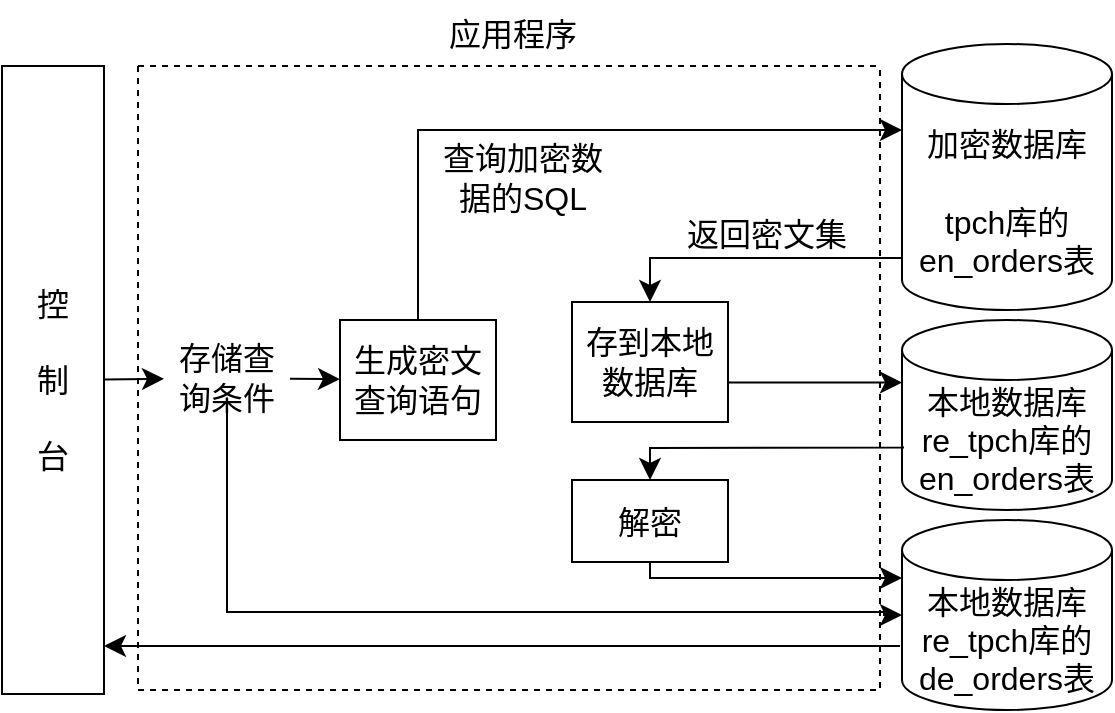 <mxfile version="22.1.7" type="github">
  <diagram name="第 1 页" id="HQdXvS2Kd22kwt-1myGQ">
    <mxGraphModel dx="1275" dy="477" grid="0" gridSize="10" guides="1" tooltips="1" connect="1" arrows="1" fold="1" page="0" pageScale="1" pageWidth="827" pageHeight="1169" math="0" shadow="0">
      <root>
        <mxCell id="0" />
        <mxCell id="1" parent="0" />
        <mxCell id="kL6fY9l-77Ifht3OEV60-31" value="" style="swimlane;startSize=0;fontSize=16;dashed=1;" vertex="1" parent="1">
          <mxGeometry x="-164" y="239" width="371" height="312" as="geometry" />
        </mxCell>
        <mxCell id="kL6fY9l-77Ifht3OEV60-38" value="生成密文查询语句" style="whiteSpace=wrap;html=1;fontSize=16;rounded=0;" vertex="1" parent="kL6fY9l-77Ifht3OEV60-31">
          <mxGeometry x="101" y="127" width="78" height="60" as="geometry" />
        </mxCell>
        <mxCell id="kL6fY9l-77Ifht3OEV60-48" value="查询加密数据的SQL" style="text;html=1;strokeColor=none;fillColor=none;align=center;verticalAlign=middle;whiteSpace=wrap;rounded=0;fontSize=16;" vertex="1" parent="kL6fY9l-77Ifht3OEV60-31">
          <mxGeometry x="145" y="36" width="95" height="40.5" as="geometry" />
        </mxCell>
        <mxCell id="kL6fY9l-77Ifht3OEV60-50" value="存到本地数据库" style="whiteSpace=wrap;html=1;fontSize=16;rounded=0;" vertex="1" parent="kL6fY9l-77Ifht3OEV60-31">
          <mxGeometry x="217" y="118" width="78" height="60" as="geometry" />
        </mxCell>
        <mxCell id="kL6fY9l-77Ifht3OEV60-52" value="返回密文集" style="text;html=1;strokeColor=none;fillColor=none;align=center;verticalAlign=middle;whiteSpace=wrap;rounded=0;fontSize=16;" vertex="1" parent="kL6fY9l-77Ifht3OEV60-31">
          <mxGeometry x="267" y="64" width="95" height="40.5" as="geometry" />
        </mxCell>
        <mxCell id="kL6fY9l-77Ifht3OEV60-57" value="解密" style="whiteSpace=wrap;html=1;fontSize=16;rounded=0;" vertex="1" parent="kL6fY9l-77Ifht3OEV60-31">
          <mxGeometry x="217" y="207" width="78" height="41" as="geometry" />
        </mxCell>
        <mxCell id="kL6fY9l-77Ifht3OEV60-62" value="" style="edgeStyle=segmentEdgeStyle;endArrow=classic;html=1;curved=0;rounded=0;endSize=8;startSize=8;fontSize=12;exitX=0;exitY=0;exitDx=0;exitDy=63.75;exitPerimeter=0;entryX=1;entryY=0.924;entryDx=0;entryDy=0;entryPerimeter=0;" edge="1" parent="kL6fY9l-77Ifht3OEV60-31" target="kL6fY9l-77Ifht3OEV60-32">
          <mxGeometry width="50" height="50" relative="1" as="geometry">
            <mxPoint x="381" y="290" as="sourcePoint" />
            <mxPoint x="71" y="290" as="targetPoint" />
            <Array as="points" />
          </mxGeometry>
        </mxCell>
        <mxCell id="kL6fY9l-77Ifht3OEV60-39" value="" style="edgeStyle=none;curved=1;rounded=0;orthogonalLoop=1;jettySize=auto;html=1;fontSize=12;startSize=8;endSize=8;" edge="1" parent="1" source="kL6fY9l-77Ifht3OEV60-40" target="kL6fY9l-77Ifht3OEV60-38">
          <mxGeometry relative="1" as="geometry" />
        </mxCell>
        <mxCell id="kL6fY9l-77Ifht3OEV60-32" value="控&lt;br&gt;&lt;br&gt;制&lt;br&gt;&lt;br&gt;台" style="rounded=0;whiteSpace=wrap;html=1;fontSize=16;" vertex="1" parent="1">
          <mxGeometry x="-232" y="239" width="51" height="314" as="geometry" />
        </mxCell>
        <mxCell id="kL6fY9l-77Ifht3OEV60-33" value="应用程序" style="text;html=1;strokeColor=none;fillColor=none;align=center;verticalAlign=middle;whiteSpace=wrap;rounded=0;fontSize=16;" vertex="1" parent="1">
          <mxGeometry x="-31.5" y="206" width="109" height="33" as="geometry" />
        </mxCell>
        <mxCell id="kL6fY9l-77Ifht3OEV60-42" value="" style="edgeStyle=none;curved=1;rounded=0;orthogonalLoop=1;jettySize=auto;html=1;fontSize=12;startSize=8;endSize=8;" edge="1" parent="1" source="kL6fY9l-77Ifht3OEV60-32" target="kL6fY9l-77Ifht3OEV60-40">
          <mxGeometry relative="1" as="geometry">
            <mxPoint x="-181" y="396" as="sourcePoint" />
            <mxPoint x="-57" y="396" as="targetPoint" />
          </mxGeometry>
        </mxCell>
        <mxCell id="kL6fY9l-77Ifht3OEV60-40" value="存储查询条件" style="text;html=1;strokeColor=none;fillColor=none;align=center;verticalAlign=middle;whiteSpace=wrap;rounded=0;fontSize=16;" vertex="1" parent="1">
          <mxGeometry x="-151" y="380" width="63" height="30" as="geometry" />
        </mxCell>
        <mxCell id="kL6fY9l-77Ifht3OEV60-45" value="加密数据库&lt;br&gt;&lt;br&gt;tpch库的en_orders表" style="shape=cylinder3;whiteSpace=wrap;html=1;boundedLbl=1;backgroundOutline=1;size=15;fontSize=16;" vertex="1" parent="1">
          <mxGeometry x="218" y="228" width="105" height="133" as="geometry" />
        </mxCell>
        <mxCell id="kL6fY9l-77Ifht3OEV60-47" value="" style="edgeStyle=segmentEdgeStyle;endArrow=classic;html=1;curved=0;rounded=0;endSize=8;startSize=8;fontSize=12;exitX=0.5;exitY=0;exitDx=0;exitDy=0;" edge="1" parent="1" source="kL6fY9l-77Ifht3OEV60-38">
          <mxGeometry width="50" height="50" relative="1" as="geometry">
            <mxPoint x="23" y="409" as="sourcePoint" />
            <mxPoint x="218" y="271" as="targetPoint" />
            <Array as="points">
              <mxPoint x="-24" y="271" />
              <mxPoint x="218" y="271" />
            </Array>
          </mxGeometry>
        </mxCell>
        <mxCell id="kL6fY9l-77Ifht3OEV60-51" value="" style="edgeStyle=segmentEdgeStyle;endArrow=classic;html=1;curved=0;rounded=0;endSize=8;startSize=8;fontSize=12;exitX=0;exitY=0;exitDx=0;exitDy=92.25;entryX=0.5;entryY=0;entryDx=0;entryDy=0;exitPerimeter=0;" edge="1" parent="1" source="kL6fY9l-77Ifht3OEV60-45" target="kL6fY9l-77Ifht3OEV60-50">
          <mxGeometry width="50" height="50" relative="1" as="geometry">
            <mxPoint x="-14" y="376" as="sourcePoint" />
            <mxPoint x="219" y="320" as="targetPoint" />
            <Array as="points">
              <mxPoint x="92" y="335" />
            </Array>
          </mxGeometry>
        </mxCell>
        <mxCell id="kL6fY9l-77Ifht3OEV60-53" value="本地数据库&lt;br&gt;re_tpch库的en_orders表" style="shape=cylinder3;whiteSpace=wrap;html=1;boundedLbl=1;backgroundOutline=1;size=15;fontSize=16;" vertex="1" parent="1">
          <mxGeometry x="218" y="366" width="105" height="95" as="geometry" />
        </mxCell>
        <mxCell id="kL6fY9l-77Ifht3OEV60-54" value="本地数据库&lt;br&gt;re_tpch库的de_orders表" style="shape=cylinder3;whiteSpace=wrap;html=1;boundedLbl=1;backgroundOutline=1;size=15;fontSize=16;" vertex="1" parent="1">
          <mxGeometry x="218" y="466" width="105" height="95" as="geometry" />
        </mxCell>
        <mxCell id="kL6fY9l-77Ifht3OEV60-56" value="" style="edgeStyle=segmentEdgeStyle;endArrow=classic;html=1;curved=0;rounded=0;endSize=8;startSize=8;fontSize=12;exitX=1;exitY=0.5;exitDx=0;exitDy=0;entryX=0;entryY=0;entryDx=0;entryDy=31.25;entryPerimeter=0;" edge="1" parent="1" source="kL6fY9l-77Ifht3OEV60-50" target="kL6fY9l-77Ifht3OEV60-53">
          <mxGeometry width="50" height="50" relative="1" as="geometry">
            <mxPoint x="-14" y="376" as="sourcePoint" />
            <mxPoint x="219" y="305" as="targetPoint" />
            <Array as="points">
              <mxPoint x="131" y="397" />
            </Array>
          </mxGeometry>
        </mxCell>
        <mxCell id="kL6fY9l-77Ifht3OEV60-59" value="" style="edgeStyle=segmentEdgeStyle;endArrow=classic;html=1;curved=0;rounded=0;endSize=8;startSize=8;fontSize=12;exitX=0;exitY=0;exitDx=0;exitDy=63.75;entryX=0.5;entryY=0;entryDx=0;entryDy=0;exitPerimeter=0;" edge="1" parent="1" source="kL6fY9l-77Ifht3OEV60-53" target="kL6fY9l-77Ifht3OEV60-57">
          <mxGeometry width="50" height="50" relative="1" as="geometry">
            <mxPoint x="266" y="426" as="sourcePoint" />
            <mxPoint x="140" y="472" as="targetPoint" />
            <Array as="points">
              <mxPoint x="219" y="430" />
              <mxPoint x="92" y="430" />
            </Array>
          </mxGeometry>
        </mxCell>
        <mxCell id="kL6fY9l-77Ifht3OEV60-61" value="" style="edgeStyle=segmentEdgeStyle;endArrow=classic;html=1;curved=0;rounded=0;endSize=8;startSize=8;fontSize=12;exitX=0.5;exitY=1;exitDx=0;exitDy=0;" edge="1" parent="1" source="kL6fY9l-77Ifht3OEV60-57">
          <mxGeometry width="50" height="50" relative="1" as="geometry">
            <mxPoint x="131" y="492" as="sourcePoint" />
            <mxPoint x="218" y="495" as="targetPoint" />
            <Array as="points">
              <mxPoint x="92" y="495" />
              <mxPoint x="218" y="495" />
            </Array>
          </mxGeometry>
        </mxCell>
        <mxCell id="kL6fY9l-77Ifht3OEV60-64" value="" style="edgeStyle=segmentEdgeStyle;endArrow=classic;html=1;curved=0;rounded=0;endSize=8;startSize=8;fontSize=12;exitX=0.5;exitY=1;exitDx=0;exitDy=0;entryX=0;entryY=0.5;entryDx=0;entryDy=0;entryPerimeter=0;" edge="1" parent="1" source="kL6fY9l-77Ifht3OEV60-40" target="kL6fY9l-77Ifht3OEV60-54">
          <mxGeometry width="50" height="50" relative="1" as="geometry">
            <mxPoint x="92" y="504" as="sourcePoint" />
            <mxPoint x="218" y="512" as="targetPoint" />
            <Array as="points">
              <mxPoint x="-120" y="512" />
              <mxPoint x="209" y="512" />
              <mxPoint x="209" y="514" />
            </Array>
          </mxGeometry>
        </mxCell>
      </root>
    </mxGraphModel>
  </diagram>
</mxfile>
